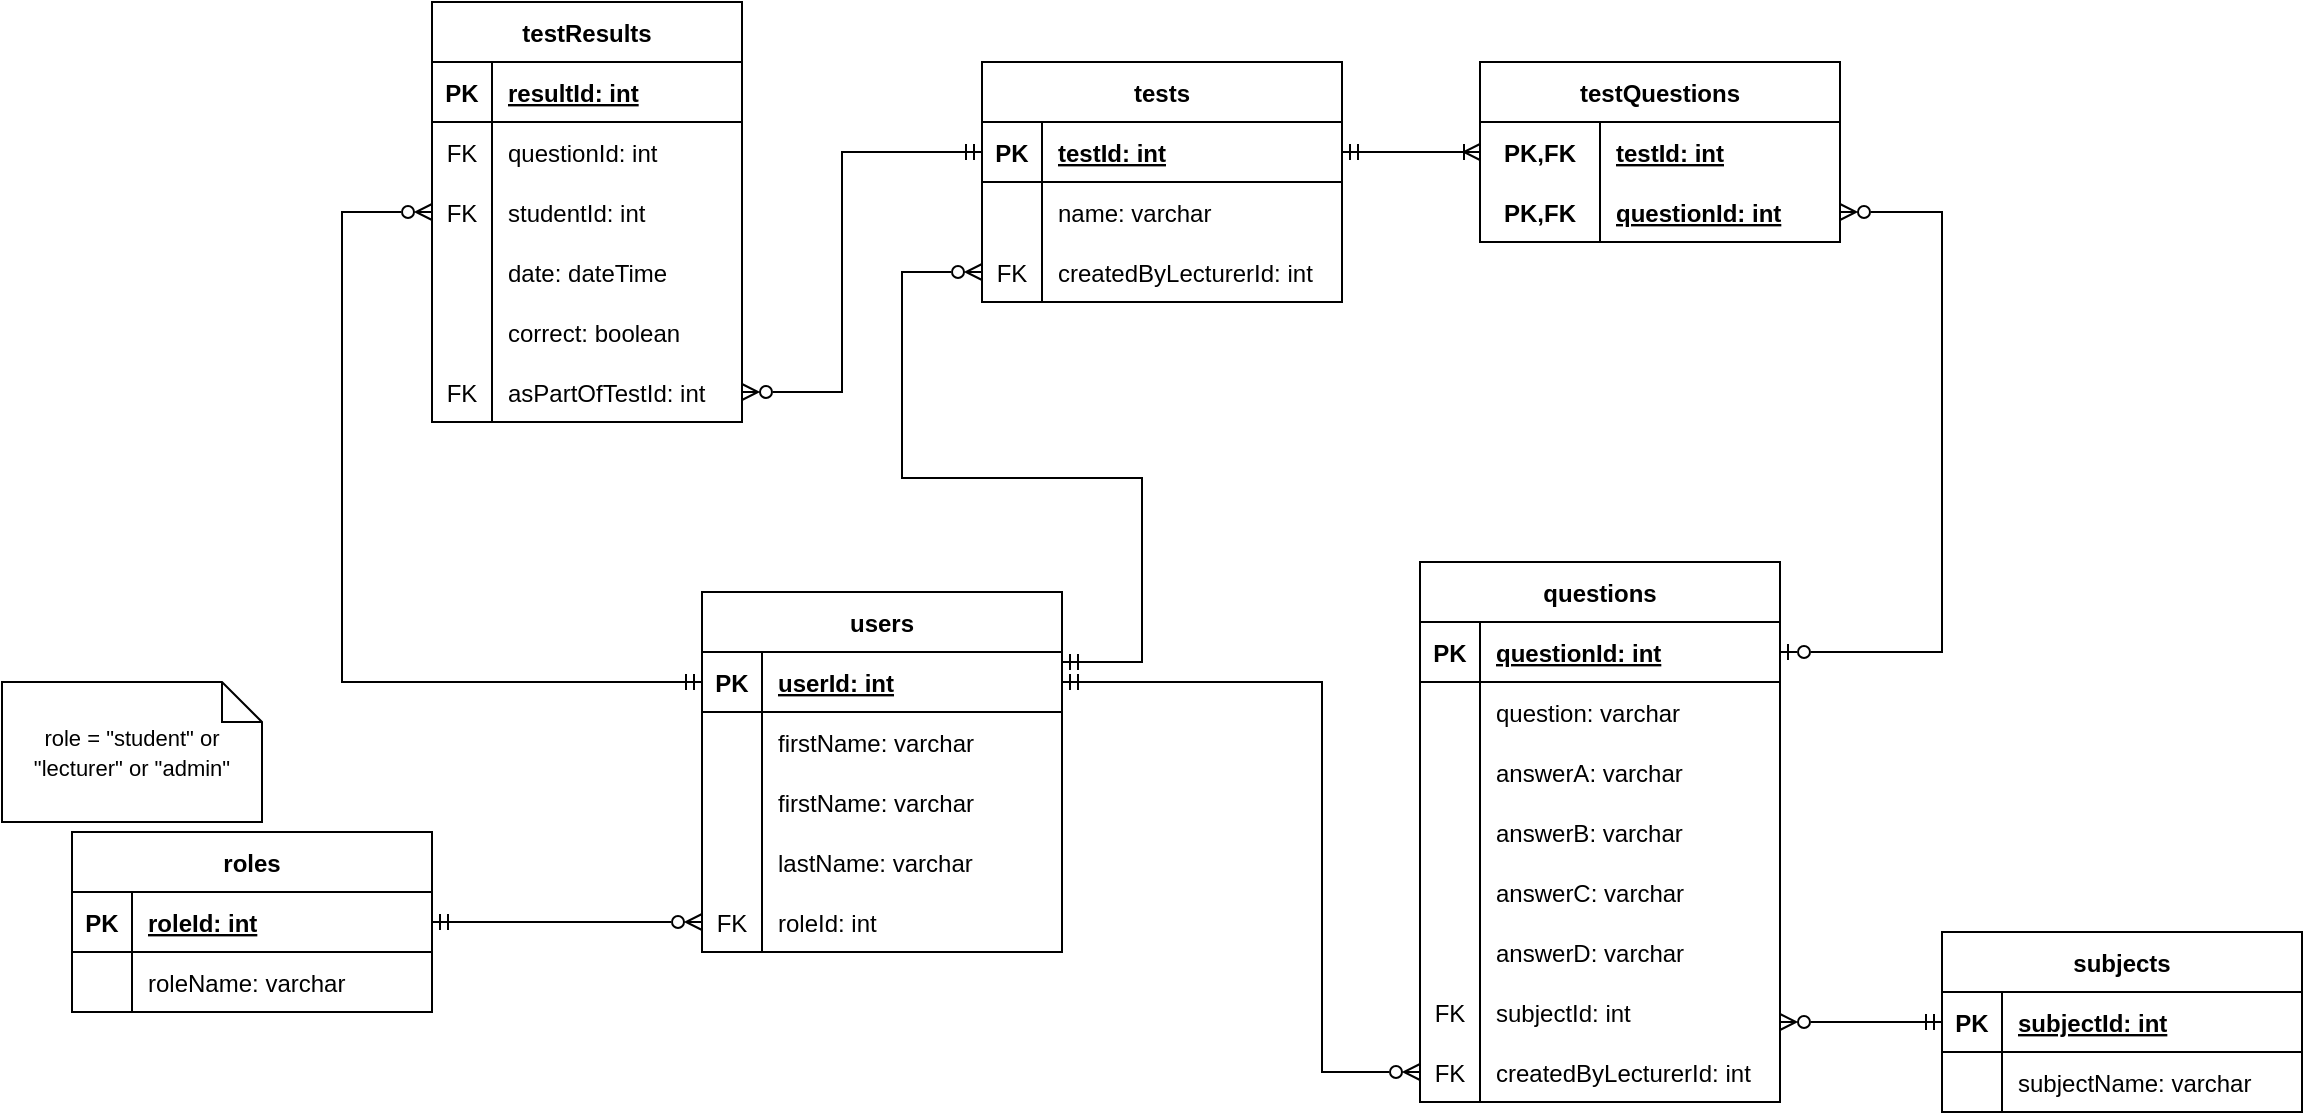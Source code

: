 <mxfile version="20.5.3" type="device"><diagram id="-KUE9IXKSuiqOsTqYJzz" name="Page-1"><mxGraphModel dx="1036" dy="980" grid="1" gridSize="10" guides="1" tooltips="1" connect="1" arrows="1" fold="1" page="1" pageScale="1" pageWidth="1169" pageHeight="827" math="0" shadow="0"><root><mxCell id="0"/><mxCell id="1" parent="0"/><mxCell id="Ce3eqkxsUccsFMgVRhKB-1" value="users" style="shape=table;startSize=30;container=1;collapsible=1;childLayout=tableLayout;fixedRows=1;rowLines=0;fontStyle=1;align=center;resizeLast=1;" parent="1" vertex="1"><mxGeometry x="350" y="365" width="180" height="180" as="geometry"/></mxCell><mxCell id="Ce3eqkxsUccsFMgVRhKB-2" value="" style="shape=tableRow;horizontal=0;startSize=0;swimlaneHead=0;swimlaneBody=0;fillColor=none;collapsible=0;dropTarget=0;points=[[0,0.5],[1,0.5]];portConstraint=eastwest;top=0;left=0;right=0;bottom=1;" parent="Ce3eqkxsUccsFMgVRhKB-1" vertex="1"><mxGeometry y="30" width="180" height="30" as="geometry"/></mxCell><mxCell id="Ce3eqkxsUccsFMgVRhKB-3" value="PK" style="shape=partialRectangle;connectable=0;fillColor=none;top=0;left=0;bottom=0;right=0;fontStyle=1;overflow=hidden;" parent="Ce3eqkxsUccsFMgVRhKB-2" vertex="1"><mxGeometry width="30" height="30" as="geometry"><mxRectangle width="30" height="30" as="alternateBounds"/></mxGeometry></mxCell><mxCell id="Ce3eqkxsUccsFMgVRhKB-4" value="userId: int" style="shape=partialRectangle;connectable=0;fillColor=none;top=0;left=0;bottom=0;right=0;align=left;spacingLeft=6;fontStyle=5;overflow=hidden;" parent="Ce3eqkxsUccsFMgVRhKB-2" vertex="1"><mxGeometry x="30" width="150" height="30" as="geometry"><mxRectangle width="150" height="30" as="alternateBounds"/></mxGeometry></mxCell><mxCell id="Ce3eqkxsUccsFMgVRhKB-5" value="" style="shape=tableRow;horizontal=0;startSize=0;swimlaneHead=0;swimlaneBody=0;fillColor=none;collapsible=0;dropTarget=0;points=[[0,0.5],[1,0.5]];portConstraint=eastwest;top=0;left=0;right=0;bottom=0;" parent="Ce3eqkxsUccsFMgVRhKB-1" vertex="1"><mxGeometry y="60" width="180" height="30" as="geometry"/></mxCell><mxCell id="Ce3eqkxsUccsFMgVRhKB-6" value="" style="shape=partialRectangle;connectable=0;fillColor=none;top=0;left=0;bottom=0;right=0;editable=1;overflow=hidden;" parent="Ce3eqkxsUccsFMgVRhKB-5" vertex="1"><mxGeometry width="30" height="30" as="geometry"><mxRectangle width="30" height="30" as="alternateBounds"/></mxGeometry></mxCell><mxCell id="Ce3eqkxsUccsFMgVRhKB-7" value="firstName: varchar" style="shape=partialRectangle;connectable=0;fillColor=none;top=0;left=0;bottom=0;right=0;align=left;spacingLeft=6;overflow=hidden;" parent="Ce3eqkxsUccsFMgVRhKB-5" vertex="1"><mxGeometry x="30" width="150" height="30" as="geometry"><mxRectangle width="150" height="30" as="alternateBounds"/></mxGeometry></mxCell><mxCell id="c_5msl1w6RdNLaSUE8z_-17" value="" style="shape=tableRow;horizontal=0;startSize=0;swimlaneHead=0;swimlaneBody=0;fillColor=none;collapsible=0;dropTarget=0;points=[[0,0.5],[1,0.5]];portConstraint=eastwest;top=0;left=0;right=0;bottom=0;" parent="Ce3eqkxsUccsFMgVRhKB-1" vertex="1"><mxGeometry y="90" width="180" height="30" as="geometry"/></mxCell><mxCell id="c_5msl1w6RdNLaSUE8z_-18" value="" style="shape=partialRectangle;connectable=0;fillColor=none;top=0;left=0;bottom=0;right=0;editable=1;overflow=hidden;" parent="c_5msl1w6RdNLaSUE8z_-17" vertex="1"><mxGeometry width="30" height="30" as="geometry"><mxRectangle width="30" height="30" as="alternateBounds"/></mxGeometry></mxCell><mxCell id="c_5msl1w6RdNLaSUE8z_-19" value="firstName: varchar" style="shape=partialRectangle;connectable=0;fillColor=none;top=0;left=0;bottom=0;right=0;align=left;spacingLeft=6;overflow=hidden;" parent="c_5msl1w6RdNLaSUE8z_-17" vertex="1"><mxGeometry x="30" width="150" height="30" as="geometry"><mxRectangle width="150" height="30" as="alternateBounds"/></mxGeometry></mxCell><mxCell id="Ce3eqkxsUccsFMgVRhKB-8" value="" style="shape=tableRow;horizontal=0;startSize=0;swimlaneHead=0;swimlaneBody=0;fillColor=none;collapsible=0;dropTarget=0;points=[[0,0.5],[1,0.5]];portConstraint=eastwest;top=0;left=0;right=0;bottom=0;" parent="Ce3eqkxsUccsFMgVRhKB-1" vertex="1"><mxGeometry y="120" width="180" height="30" as="geometry"/></mxCell><mxCell id="Ce3eqkxsUccsFMgVRhKB-9" value="" style="shape=partialRectangle;connectable=0;fillColor=none;top=0;left=0;bottom=0;right=0;editable=1;overflow=hidden;" parent="Ce3eqkxsUccsFMgVRhKB-8" vertex="1"><mxGeometry width="30" height="30" as="geometry"><mxRectangle width="30" height="30" as="alternateBounds"/></mxGeometry></mxCell><mxCell id="Ce3eqkxsUccsFMgVRhKB-10" value="lastName: varchar" style="shape=partialRectangle;connectable=0;fillColor=none;top=0;left=0;bottom=0;right=0;align=left;spacingLeft=6;overflow=hidden;" parent="Ce3eqkxsUccsFMgVRhKB-8" vertex="1"><mxGeometry x="30" width="150" height="30" as="geometry"><mxRectangle width="150" height="30" as="alternateBounds"/></mxGeometry></mxCell><mxCell id="Ce3eqkxsUccsFMgVRhKB-11" value="" style="shape=tableRow;horizontal=0;startSize=0;swimlaneHead=0;swimlaneBody=0;fillColor=none;collapsible=0;dropTarget=0;points=[[0,0.5],[1,0.5]];portConstraint=eastwest;top=0;left=0;right=0;bottom=0;" parent="Ce3eqkxsUccsFMgVRhKB-1" vertex="1"><mxGeometry y="150" width="180" height="30" as="geometry"/></mxCell><mxCell id="Ce3eqkxsUccsFMgVRhKB-12" value="FK" style="shape=partialRectangle;connectable=0;fillColor=none;top=0;left=0;bottom=0;right=0;editable=1;overflow=hidden;" parent="Ce3eqkxsUccsFMgVRhKB-11" vertex="1"><mxGeometry width="30" height="30" as="geometry"><mxRectangle width="30" height="30" as="alternateBounds"/></mxGeometry></mxCell><mxCell id="Ce3eqkxsUccsFMgVRhKB-13" value="roleId: int" style="shape=partialRectangle;connectable=0;fillColor=none;top=0;left=0;bottom=0;right=0;align=left;spacingLeft=6;overflow=hidden;" parent="Ce3eqkxsUccsFMgVRhKB-11" vertex="1"><mxGeometry x="30" width="150" height="30" as="geometry"><mxRectangle width="150" height="30" as="alternateBounds"/></mxGeometry></mxCell><mxCell id="Ce3eqkxsUccsFMgVRhKB-41" value="subjects" style="shape=table;startSize=30;container=1;collapsible=1;childLayout=tableLayout;fixedRows=1;rowLines=0;fontStyle=1;align=center;resizeLast=1;" parent="1" vertex="1"><mxGeometry x="970" y="535" width="180" height="90" as="geometry"/></mxCell><mxCell id="Ce3eqkxsUccsFMgVRhKB-42" value="" style="shape=tableRow;horizontal=0;startSize=0;swimlaneHead=0;swimlaneBody=0;fillColor=none;collapsible=0;dropTarget=0;points=[[0,0.5],[1,0.5]];portConstraint=eastwest;top=0;left=0;right=0;bottom=1;" parent="Ce3eqkxsUccsFMgVRhKB-41" vertex="1"><mxGeometry y="30" width="180" height="30" as="geometry"/></mxCell><mxCell id="Ce3eqkxsUccsFMgVRhKB-43" value="PK" style="shape=partialRectangle;connectable=0;fillColor=none;top=0;left=0;bottom=0;right=0;fontStyle=1;overflow=hidden;" parent="Ce3eqkxsUccsFMgVRhKB-42" vertex="1"><mxGeometry width="30" height="30" as="geometry"><mxRectangle width="30" height="30" as="alternateBounds"/></mxGeometry></mxCell><mxCell id="Ce3eqkxsUccsFMgVRhKB-44" value="subjectId: int" style="shape=partialRectangle;connectable=0;fillColor=none;top=0;left=0;bottom=0;right=0;align=left;spacingLeft=6;fontStyle=5;overflow=hidden;" parent="Ce3eqkxsUccsFMgVRhKB-42" vertex="1"><mxGeometry x="30" width="150" height="30" as="geometry"><mxRectangle width="150" height="30" as="alternateBounds"/></mxGeometry></mxCell><mxCell id="Ce3eqkxsUccsFMgVRhKB-45" value="" style="shape=tableRow;horizontal=0;startSize=0;swimlaneHead=0;swimlaneBody=0;fillColor=none;collapsible=0;dropTarget=0;points=[[0,0.5],[1,0.5]];portConstraint=eastwest;top=0;left=0;right=0;bottom=0;" parent="Ce3eqkxsUccsFMgVRhKB-41" vertex="1"><mxGeometry y="60" width="180" height="30" as="geometry"/></mxCell><mxCell id="Ce3eqkxsUccsFMgVRhKB-46" value="" style="shape=partialRectangle;connectable=0;fillColor=none;top=0;left=0;bottom=0;right=0;editable=1;overflow=hidden;" parent="Ce3eqkxsUccsFMgVRhKB-45" vertex="1"><mxGeometry width="30" height="30" as="geometry"><mxRectangle width="30" height="30" as="alternateBounds"/></mxGeometry></mxCell><mxCell id="Ce3eqkxsUccsFMgVRhKB-47" value="subjectName: varchar" style="shape=partialRectangle;connectable=0;fillColor=none;top=0;left=0;bottom=0;right=0;align=left;spacingLeft=6;overflow=hidden;" parent="Ce3eqkxsUccsFMgVRhKB-45" vertex="1"><mxGeometry x="30" width="150" height="30" as="geometry"><mxRectangle width="150" height="30" as="alternateBounds"/></mxGeometry></mxCell><mxCell id="Ce3eqkxsUccsFMgVRhKB-54" value="testResults" style="shape=table;startSize=30;container=1;collapsible=1;childLayout=tableLayout;fixedRows=1;rowLines=0;fontStyle=1;align=center;resizeLast=1;" parent="1" vertex="1"><mxGeometry x="215" y="70" width="155" height="210" as="geometry"/></mxCell><mxCell id="Ce3eqkxsUccsFMgVRhKB-55" value="" style="shape=tableRow;horizontal=0;startSize=0;swimlaneHead=0;swimlaneBody=0;fillColor=none;collapsible=0;dropTarget=0;points=[[0,0.5],[1,0.5]];portConstraint=eastwest;top=0;left=0;right=0;bottom=1;" parent="Ce3eqkxsUccsFMgVRhKB-54" vertex="1"><mxGeometry y="30" width="155" height="30" as="geometry"/></mxCell><mxCell id="Ce3eqkxsUccsFMgVRhKB-56" value="PK" style="shape=partialRectangle;connectable=0;fillColor=none;top=0;left=0;bottom=0;right=0;fontStyle=1;overflow=hidden;" parent="Ce3eqkxsUccsFMgVRhKB-55" vertex="1"><mxGeometry width="30" height="30" as="geometry"><mxRectangle width="30" height="30" as="alternateBounds"/></mxGeometry></mxCell><mxCell id="Ce3eqkxsUccsFMgVRhKB-57" value="resultId: int" style="shape=partialRectangle;connectable=0;fillColor=none;top=0;left=0;bottom=0;right=0;align=left;spacingLeft=6;fontStyle=5;overflow=hidden;" parent="Ce3eqkxsUccsFMgVRhKB-55" vertex="1"><mxGeometry x="30" width="125" height="30" as="geometry"><mxRectangle width="125" height="30" as="alternateBounds"/></mxGeometry></mxCell><mxCell id="Ce3eqkxsUccsFMgVRhKB-58" value="" style="shape=tableRow;horizontal=0;startSize=0;swimlaneHead=0;swimlaneBody=0;fillColor=none;collapsible=0;dropTarget=0;points=[[0,0.5],[1,0.5]];portConstraint=eastwest;top=0;left=0;right=0;bottom=0;" parent="Ce3eqkxsUccsFMgVRhKB-54" vertex="1"><mxGeometry y="60" width="155" height="30" as="geometry"/></mxCell><mxCell id="Ce3eqkxsUccsFMgVRhKB-59" value="FK" style="shape=partialRectangle;connectable=0;fillColor=none;top=0;left=0;bottom=0;right=0;editable=1;overflow=hidden;" parent="Ce3eqkxsUccsFMgVRhKB-58" vertex="1"><mxGeometry width="30" height="30" as="geometry"><mxRectangle width="30" height="30" as="alternateBounds"/></mxGeometry></mxCell><mxCell id="Ce3eqkxsUccsFMgVRhKB-60" value="questionId: int" style="shape=partialRectangle;connectable=0;fillColor=none;top=0;left=0;bottom=0;right=0;align=left;spacingLeft=6;overflow=hidden;" parent="Ce3eqkxsUccsFMgVRhKB-58" vertex="1"><mxGeometry x="30" width="125" height="30" as="geometry"><mxRectangle width="125" height="30" as="alternateBounds"/></mxGeometry></mxCell><mxCell id="Ce3eqkxsUccsFMgVRhKB-61" value="" style="shape=tableRow;horizontal=0;startSize=0;swimlaneHead=0;swimlaneBody=0;fillColor=none;collapsible=0;dropTarget=0;points=[[0,0.5],[1,0.5]];portConstraint=eastwest;top=0;left=0;right=0;bottom=0;" parent="Ce3eqkxsUccsFMgVRhKB-54" vertex="1"><mxGeometry y="90" width="155" height="30" as="geometry"/></mxCell><mxCell id="Ce3eqkxsUccsFMgVRhKB-62" value="FK" style="shape=partialRectangle;connectable=0;fillColor=none;top=0;left=0;bottom=0;right=0;editable=1;overflow=hidden;" parent="Ce3eqkxsUccsFMgVRhKB-61" vertex="1"><mxGeometry width="30" height="30" as="geometry"><mxRectangle width="30" height="30" as="alternateBounds"/></mxGeometry></mxCell><mxCell id="Ce3eqkxsUccsFMgVRhKB-63" value="studentId: int" style="shape=partialRectangle;connectable=0;fillColor=none;top=0;left=0;bottom=0;right=0;align=left;spacingLeft=6;overflow=hidden;" parent="Ce3eqkxsUccsFMgVRhKB-61" vertex="1"><mxGeometry x="30" width="125" height="30" as="geometry"><mxRectangle width="125" height="30" as="alternateBounds"/></mxGeometry></mxCell><mxCell id="Ce3eqkxsUccsFMgVRhKB-64" value="" style="shape=tableRow;horizontal=0;startSize=0;swimlaneHead=0;swimlaneBody=0;fillColor=none;collapsible=0;dropTarget=0;points=[[0,0.5],[1,0.5]];portConstraint=eastwest;top=0;left=0;right=0;bottom=0;" parent="Ce3eqkxsUccsFMgVRhKB-54" vertex="1"><mxGeometry y="120" width="155" height="30" as="geometry"/></mxCell><mxCell id="Ce3eqkxsUccsFMgVRhKB-65" value="" style="shape=partialRectangle;connectable=0;fillColor=none;top=0;left=0;bottom=0;right=0;editable=1;overflow=hidden;" parent="Ce3eqkxsUccsFMgVRhKB-64" vertex="1"><mxGeometry width="30" height="30" as="geometry"><mxRectangle width="30" height="30" as="alternateBounds"/></mxGeometry></mxCell><mxCell id="Ce3eqkxsUccsFMgVRhKB-66" value="date: dateTime" style="shape=partialRectangle;connectable=0;fillColor=none;top=0;left=0;bottom=0;right=0;align=left;spacingLeft=6;overflow=hidden;" parent="Ce3eqkxsUccsFMgVRhKB-64" vertex="1"><mxGeometry x="30" width="125" height="30" as="geometry"><mxRectangle width="125" height="30" as="alternateBounds"/></mxGeometry></mxCell><mxCell id="HLnrz1JTLaRaXBmyXjck-40" value="" style="shape=tableRow;horizontal=0;startSize=0;swimlaneHead=0;swimlaneBody=0;fillColor=none;collapsible=0;dropTarget=0;points=[[0,0.5],[1,0.5]];portConstraint=eastwest;top=0;left=0;right=0;bottom=0;" vertex="1" parent="Ce3eqkxsUccsFMgVRhKB-54"><mxGeometry y="150" width="155" height="30" as="geometry"/></mxCell><mxCell id="HLnrz1JTLaRaXBmyXjck-41" value="" style="shape=partialRectangle;connectable=0;fillColor=none;top=0;left=0;bottom=0;right=0;editable=1;overflow=hidden;" vertex="1" parent="HLnrz1JTLaRaXBmyXjck-40"><mxGeometry width="30" height="30" as="geometry"><mxRectangle width="30" height="30" as="alternateBounds"/></mxGeometry></mxCell><mxCell id="HLnrz1JTLaRaXBmyXjck-42" value="correct: boolean" style="shape=partialRectangle;connectable=0;fillColor=none;top=0;left=0;bottom=0;right=0;align=left;spacingLeft=6;overflow=hidden;" vertex="1" parent="HLnrz1JTLaRaXBmyXjck-40"><mxGeometry x="30" width="125" height="30" as="geometry"><mxRectangle width="125" height="30" as="alternateBounds"/></mxGeometry></mxCell><mxCell id="HLnrz1JTLaRaXBmyXjck-55" value="" style="shape=tableRow;horizontal=0;startSize=0;swimlaneHead=0;swimlaneBody=0;fillColor=none;collapsible=0;dropTarget=0;points=[[0,0.5],[1,0.5]];portConstraint=eastwest;top=0;left=0;right=0;bottom=0;" vertex="1" parent="Ce3eqkxsUccsFMgVRhKB-54"><mxGeometry y="180" width="155" height="30" as="geometry"/></mxCell><mxCell id="HLnrz1JTLaRaXBmyXjck-56" value="FK" style="shape=partialRectangle;connectable=0;fillColor=none;top=0;left=0;bottom=0;right=0;fontStyle=0;overflow=hidden;" vertex="1" parent="HLnrz1JTLaRaXBmyXjck-55"><mxGeometry width="30" height="30" as="geometry"><mxRectangle width="30" height="30" as="alternateBounds"/></mxGeometry></mxCell><mxCell id="HLnrz1JTLaRaXBmyXjck-57" value="asPartOfTestId: int" style="shape=partialRectangle;connectable=0;fillColor=none;top=0;left=0;bottom=0;right=0;align=left;spacingLeft=6;fontStyle=0;overflow=hidden;" vertex="1" parent="HLnrz1JTLaRaXBmyXjck-55"><mxGeometry x="30" width="125" height="30" as="geometry"><mxRectangle width="125" height="30" as="alternateBounds"/></mxGeometry></mxCell><mxCell id="Ce3eqkxsUccsFMgVRhKB-67" style="edgeStyle=orthogonalEdgeStyle;rounded=0;orthogonalLoop=1;jettySize=auto;html=1;entryX=0;entryY=0.5;entryDx=0;entryDy=0;endArrow=ERmandOne;endFill=0;startArrow=ERzeroToMany;startFill=0;" parent="1" target="Ce3eqkxsUccsFMgVRhKB-42" edge="1"><mxGeometry relative="1" as="geometry"><mxPoint x="889" y="580" as="sourcePoint"/><Array as="points"><mxPoint x="960" y="580"/></Array></mxGeometry></mxCell><mxCell id="Ce3eqkxsUccsFMgVRhKB-100" value="questions" style="shape=table;startSize=30;container=1;collapsible=1;childLayout=tableLayout;fixedRows=1;rowLines=0;fontStyle=1;align=center;resizeLast=1;" parent="1" vertex="1"><mxGeometry x="709" y="350" width="180" height="270" as="geometry"/></mxCell><mxCell id="Ce3eqkxsUccsFMgVRhKB-101" value="" style="shape=tableRow;horizontal=0;startSize=0;swimlaneHead=0;swimlaneBody=0;fillColor=none;collapsible=0;dropTarget=0;points=[[0,0.5],[1,0.5]];portConstraint=eastwest;top=0;left=0;right=0;bottom=1;" parent="Ce3eqkxsUccsFMgVRhKB-100" vertex="1"><mxGeometry y="30" width="180" height="30" as="geometry"/></mxCell><mxCell id="Ce3eqkxsUccsFMgVRhKB-102" value="PK" style="shape=partialRectangle;connectable=0;fillColor=none;top=0;left=0;bottom=0;right=0;fontStyle=1;overflow=hidden;" parent="Ce3eqkxsUccsFMgVRhKB-101" vertex="1"><mxGeometry width="30" height="30" as="geometry"><mxRectangle width="30" height="30" as="alternateBounds"/></mxGeometry></mxCell><mxCell id="Ce3eqkxsUccsFMgVRhKB-103" value="questionId: int" style="shape=partialRectangle;connectable=0;fillColor=none;top=0;left=0;bottom=0;right=0;align=left;spacingLeft=6;fontStyle=5;overflow=hidden;" parent="Ce3eqkxsUccsFMgVRhKB-101" vertex="1"><mxGeometry x="30" width="150" height="30" as="geometry"><mxRectangle width="150" height="30" as="alternateBounds"/></mxGeometry></mxCell><mxCell id="Ce3eqkxsUccsFMgVRhKB-104" value="" style="shape=tableRow;horizontal=0;startSize=0;swimlaneHead=0;swimlaneBody=0;fillColor=none;collapsible=0;dropTarget=0;points=[[0,0.5],[1,0.5]];portConstraint=eastwest;top=0;left=0;right=0;bottom=0;" parent="Ce3eqkxsUccsFMgVRhKB-100" vertex="1"><mxGeometry y="60" width="180" height="30" as="geometry"/></mxCell><mxCell id="Ce3eqkxsUccsFMgVRhKB-105" value="" style="shape=partialRectangle;connectable=0;fillColor=none;top=0;left=0;bottom=0;right=0;editable=1;overflow=hidden;" parent="Ce3eqkxsUccsFMgVRhKB-104" vertex="1"><mxGeometry width="30" height="30" as="geometry"><mxRectangle width="30" height="30" as="alternateBounds"/></mxGeometry></mxCell><mxCell id="Ce3eqkxsUccsFMgVRhKB-106" value="question: varchar" style="shape=partialRectangle;connectable=0;fillColor=none;top=0;left=0;bottom=0;right=0;align=left;spacingLeft=6;overflow=hidden;" parent="Ce3eqkxsUccsFMgVRhKB-104" vertex="1"><mxGeometry x="30" width="150" height="30" as="geometry"><mxRectangle width="150" height="30" as="alternateBounds"/></mxGeometry></mxCell><mxCell id="Ce3eqkxsUccsFMgVRhKB-107" value="" style="shape=tableRow;horizontal=0;startSize=0;swimlaneHead=0;swimlaneBody=0;fillColor=none;collapsible=0;dropTarget=0;points=[[0,0.5],[1,0.5]];portConstraint=eastwest;top=0;left=0;right=0;bottom=0;" parent="Ce3eqkxsUccsFMgVRhKB-100" vertex="1"><mxGeometry y="90" width="180" height="30" as="geometry"/></mxCell><mxCell id="Ce3eqkxsUccsFMgVRhKB-108" value="" style="shape=partialRectangle;connectable=0;fillColor=none;top=0;left=0;bottom=0;right=0;editable=1;overflow=hidden;" parent="Ce3eqkxsUccsFMgVRhKB-107" vertex="1"><mxGeometry width="30" height="30" as="geometry"><mxRectangle width="30" height="30" as="alternateBounds"/></mxGeometry></mxCell><mxCell id="Ce3eqkxsUccsFMgVRhKB-109" value="answerA: varchar" style="shape=partialRectangle;connectable=0;fillColor=none;top=0;left=0;bottom=0;right=0;align=left;spacingLeft=6;overflow=hidden;" parent="Ce3eqkxsUccsFMgVRhKB-107" vertex="1"><mxGeometry x="30" width="150" height="30" as="geometry"><mxRectangle width="150" height="30" as="alternateBounds"/></mxGeometry></mxCell><mxCell id="Ce3eqkxsUccsFMgVRhKB-110" value="" style="shape=tableRow;horizontal=0;startSize=0;swimlaneHead=0;swimlaneBody=0;fillColor=none;collapsible=0;dropTarget=0;points=[[0,0.5],[1,0.5]];portConstraint=eastwest;top=0;left=0;right=0;bottom=0;" parent="Ce3eqkxsUccsFMgVRhKB-100" vertex="1"><mxGeometry y="120" width="180" height="30" as="geometry"/></mxCell><mxCell id="Ce3eqkxsUccsFMgVRhKB-111" value="" style="shape=partialRectangle;connectable=0;fillColor=none;top=0;left=0;bottom=0;right=0;editable=1;overflow=hidden;" parent="Ce3eqkxsUccsFMgVRhKB-110" vertex="1"><mxGeometry width="30" height="30" as="geometry"><mxRectangle width="30" height="30" as="alternateBounds"/></mxGeometry></mxCell><mxCell id="Ce3eqkxsUccsFMgVRhKB-112" value="answerB: varchar" style="shape=partialRectangle;connectable=0;fillColor=none;top=0;left=0;bottom=0;right=0;align=left;spacingLeft=6;overflow=hidden;" parent="Ce3eqkxsUccsFMgVRhKB-110" vertex="1"><mxGeometry x="30" width="150" height="30" as="geometry"><mxRectangle width="150" height="30" as="alternateBounds"/></mxGeometry></mxCell><mxCell id="HLnrz1JTLaRaXBmyXjck-43" value="" style="shape=tableRow;horizontal=0;startSize=0;swimlaneHead=0;swimlaneBody=0;fillColor=none;collapsible=0;dropTarget=0;points=[[0,0.5],[1,0.5]];portConstraint=eastwest;top=0;left=0;right=0;bottom=0;" vertex="1" parent="Ce3eqkxsUccsFMgVRhKB-100"><mxGeometry y="150" width="180" height="30" as="geometry"/></mxCell><mxCell id="HLnrz1JTLaRaXBmyXjck-44" value="" style="shape=partialRectangle;connectable=0;fillColor=none;top=0;left=0;bottom=0;right=0;editable=1;overflow=hidden;" vertex="1" parent="HLnrz1JTLaRaXBmyXjck-43"><mxGeometry width="30" height="30" as="geometry"><mxRectangle width="30" height="30" as="alternateBounds"/></mxGeometry></mxCell><mxCell id="HLnrz1JTLaRaXBmyXjck-45" value="answerC: varchar" style="shape=partialRectangle;connectable=0;fillColor=none;top=0;left=0;bottom=0;right=0;align=left;spacingLeft=6;overflow=hidden;" vertex="1" parent="HLnrz1JTLaRaXBmyXjck-43"><mxGeometry x="30" width="150" height="30" as="geometry"><mxRectangle width="150" height="30" as="alternateBounds"/></mxGeometry></mxCell><mxCell id="HLnrz1JTLaRaXBmyXjck-46" value="" style="shape=tableRow;horizontal=0;startSize=0;swimlaneHead=0;swimlaneBody=0;fillColor=none;collapsible=0;dropTarget=0;points=[[0,0.5],[1,0.5]];portConstraint=eastwest;top=0;left=0;right=0;bottom=0;" vertex="1" parent="Ce3eqkxsUccsFMgVRhKB-100"><mxGeometry y="180" width="180" height="30" as="geometry"/></mxCell><mxCell id="HLnrz1JTLaRaXBmyXjck-47" value="" style="shape=partialRectangle;connectable=0;fillColor=none;top=0;left=0;bottom=0;right=0;editable=1;overflow=hidden;" vertex="1" parent="HLnrz1JTLaRaXBmyXjck-46"><mxGeometry width="30" height="30" as="geometry"><mxRectangle width="30" height="30" as="alternateBounds"/></mxGeometry></mxCell><mxCell id="HLnrz1JTLaRaXBmyXjck-48" value="answerD: varchar" style="shape=partialRectangle;connectable=0;fillColor=none;top=0;left=0;bottom=0;right=0;align=left;spacingLeft=6;overflow=hidden;" vertex="1" parent="HLnrz1JTLaRaXBmyXjck-46"><mxGeometry x="30" width="150" height="30" as="geometry"><mxRectangle width="150" height="30" as="alternateBounds"/></mxGeometry></mxCell><mxCell id="HLnrz1JTLaRaXBmyXjck-49" value="" style="shape=tableRow;horizontal=0;startSize=0;swimlaneHead=0;swimlaneBody=0;fillColor=none;collapsible=0;dropTarget=0;points=[[0,0.5],[1,0.5]];portConstraint=eastwest;top=0;left=0;right=0;bottom=0;" vertex="1" parent="Ce3eqkxsUccsFMgVRhKB-100"><mxGeometry y="210" width="180" height="30" as="geometry"/></mxCell><mxCell id="HLnrz1JTLaRaXBmyXjck-50" value="FK" style="shape=partialRectangle;connectable=0;fillColor=none;top=0;left=0;bottom=0;right=0;fontStyle=0;overflow=hidden;" vertex="1" parent="HLnrz1JTLaRaXBmyXjck-49"><mxGeometry width="30" height="30" as="geometry"><mxRectangle width="30" height="30" as="alternateBounds"/></mxGeometry></mxCell><mxCell id="HLnrz1JTLaRaXBmyXjck-51" value="subjectId: int" style="shape=partialRectangle;connectable=0;fillColor=none;top=0;left=0;bottom=0;right=0;align=left;spacingLeft=6;fontStyle=0;overflow=hidden;" vertex="1" parent="HLnrz1JTLaRaXBmyXjck-49"><mxGeometry x="30" width="150" height="30" as="geometry"><mxRectangle width="150" height="30" as="alternateBounds"/></mxGeometry></mxCell><mxCell id="HLnrz1JTLaRaXBmyXjck-52" value="" style="shape=tableRow;horizontal=0;startSize=0;swimlaneHead=0;swimlaneBody=0;fillColor=none;collapsible=0;dropTarget=0;points=[[0,0.5],[1,0.5]];portConstraint=eastwest;top=0;left=0;right=0;bottom=0;" vertex="1" parent="Ce3eqkxsUccsFMgVRhKB-100"><mxGeometry y="240" width="180" height="30" as="geometry"/></mxCell><mxCell id="HLnrz1JTLaRaXBmyXjck-53" value="FK" style="shape=partialRectangle;connectable=0;fillColor=none;top=0;left=0;bottom=0;right=0;fontStyle=0;overflow=hidden;" vertex="1" parent="HLnrz1JTLaRaXBmyXjck-52"><mxGeometry width="30" height="30" as="geometry"><mxRectangle width="30" height="30" as="alternateBounds"/></mxGeometry></mxCell><mxCell id="HLnrz1JTLaRaXBmyXjck-54" value="createdByLecturerId: int" style="shape=partialRectangle;connectable=0;fillColor=none;top=0;left=0;bottom=0;right=0;align=left;spacingLeft=6;fontStyle=0;overflow=hidden;" vertex="1" parent="HLnrz1JTLaRaXBmyXjck-52"><mxGeometry x="30" width="150" height="30" as="geometry"><mxRectangle width="150" height="30" as="alternateBounds"/></mxGeometry></mxCell><mxCell id="Ce3eqkxsUccsFMgVRhKB-114" style="edgeStyle=orthogonalEdgeStyle;rounded=0;orthogonalLoop=1;jettySize=auto;html=1;exitX=0;exitY=0.5;exitDx=0;exitDy=0;endArrow=ERmandOne;endFill=0;startArrow=ERzeroToMany;startFill=0;entryX=0;entryY=0.5;entryDx=0;entryDy=0;" parent="1" source="Ce3eqkxsUccsFMgVRhKB-61" target="Ce3eqkxsUccsFMgVRhKB-2" edge="1"><mxGeometry relative="1" as="geometry"><mxPoint x="260" y="370" as="targetPoint"/><Array as="points"><mxPoint x="170" y="175"/><mxPoint x="170" y="410"/></Array></mxGeometry></mxCell><mxCell id="Ce3eqkxsUccsFMgVRhKB-139" style="edgeStyle=orthogonalEdgeStyle;rounded=0;orthogonalLoop=1;jettySize=auto;html=1;endArrow=ERzeroToMany;endFill=0;startArrow=ERmandOne;startFill=0;entryX=0;entryY=0.5;entryDx=0;entryDy=0;exitX=1;exitY=0.5;exitDx=0;exitDy=0;" parent="1" edge="1" target="HLnrz1JTLaRaXBmyXjck-52" source="Ce3eqkxsUccsFMgVRhKB-2"><mxGeometry relative="1" as="geometry"><mxPoint x="810" y="610" as="targetPoint"/><Array as="points"><mxPoint x="660" y="410"/><mxPoint x="660" y="605"/></Array><mxPoint x="240" y="390" as="sourcePoint"/></mxGeometry></mxCell><mxCell id="Ce3eqkxsUccsFMgVRhKB-140" value="&lt;font style=&quot;font-size: 11px;&quot;&gt;role = &quot;student&quot; or &quot;lecturer&quot; or &quot;admin&quot;&lt;/font&gt;" style="shape=note;size=20;whiteSpace=wrap;html=1;" parent="1" vertex="1"><mxGeometry y="410" width="130" height="70" as="geometry"/></mxCell><mxCell id="c_5msl1w6RdNLaSUE8z_-3" value="roles" style="shape=table;startSize=30;container=1;collapsible=1;childLayout=tableLayout;fixedRows=1;rowLines=0;fontStyle=1;align=center;resizeLast=1;fontSize=12;" parent="1" vertex="1"><mxGeometry x="35" y="485" width="180" height="90" as="geometry"/></mxCell><mxCell id="c_5msl1w6RdNLaSUE8z_-4" value="" style="shape=tableRow;horizontal=0;startSize=0;swimlaneHead=0;swimlaneBody=0;fillColor=none;collapsible=0;dropTarget=0;points=[[0,0.5],[1,0.5]];portConstraint=eastwest;top=0;left=0;right=0;bottom=1;fontSize=12;" parent="c_5msl1w6RdNLaSUE8z_-3" vertex="1"><mxGeometry y="30" width="180" height="30" as="geometry"/></mxCell><mxCell id="c_5msl1w6RdNLaSUE8z_-5" value="PK" style="shape=partialRectangle;connectable=0;fillColor=none;top=0;left=0;bottom=0;right=0;fontStyle=1;overflow=hidden;fontSize=12;" parent="c_5msl1w6RdNLaSUE8z_-4" vertex="1"><mxGeometry width="30" height="30" as="geometry"><mxRectangle width="30" height="30" as="alternateBounds"/></mxGeometry></mxCell><mxCell id="c_5msl1w6RdNLaSUE8z_-6" value="roleId: int" style="shape=partialRectangle;connectable=0;fillColor=none;top=0;left=0;bottom=0;right=0;align=left;spacingLeft=6;fontStyle=5;overflow=hidden;fontSize=12;" parent="c_5msl1w6RdNLaSUE8z_-4" vertex="1"><mxGeometry x="30" width="150" height="30" as="geometry"><mxRectangle width="150" height="30" as="alternateBounds"/></mxGeometry></mxCell><mxCell id="c_5msl1w6RdNLaSUE8z_-7" value="" style="shape=tableRow;horizontal=0;startSize=0;swimlaneHead=0;swimlaneBody=0;fillColor=none;collapsible=0;dropTarget=0;points=[[0,0.5],[1,0.5]];portConstraint=eastwest;top=0;left=0;right=0;bottom=0;fontSize=12;" parent="c_5msl1w6RdNLaSUE8z_-3" vertex="1"><mxGeometry y="60" width="180" height="30" as="geometry"/></mxCell><mxCell id="c_5msl1w6RdNLaSUE8z_-8" value="" style="shape=partialRectangle;connectable=0;fillColor=none;top=0;left=0;bottom=0;right=0;editable=1;overflow=hidden;fontSize=12;" parent="c_5msl1w6RdNLaSUE8z_-7" vertex="1"><mxGeometry width="30" height="30" as="geometry"><mxRectangle width="30" height="30" as="alternateBounds"/></mxGeometry></mxCell><mxCell id="c_5msl1w6RdNLaSUE8z_-9" value="roleName: varchar" style="shape=partialRectangle;connectable=0;fillColor=none;top=0;left=0;bottom=0;right=0;align=left;spacingLeft=6;overflow=hidden;fontSize=12;" parent="c_5msl1w6RdNLaSUE8z_-7" vertex="1"><mxGeometry x="30" width="150" height="30" as="geometry"><mxRectangle width="150" height="30" as="alternateBounds"/></mxGeometry></mxCell><mxCell id="c_5msl1w6RdNLaSUE8z_-16" style="edgeStyle=orthogonalEdgeStyle;rounded=0;orthogonalLoop=1;jettySize=auto;html=1;exitX=0;exitY=0.5;exitDx=0;exitDy=0;fontSize=12;endArrow=ERmandOne;endFill=0;startArrow=ERzeroToMany;startFill=0;entryX=1;entryY=0.5;entryDx=0;entryDy=0;" parent="1" source="Ce3eqkxsUccsFMgVRhKB-11" target="c_5msl1w6RdNLaSUE8z_-4" edge="1"><mxGeometry relative="1" as="geometry"><Array as="points"><mxPoint x="260" y="530"/><mxPoint x="260" y="530"/></Array><mxPoint x="480" y="690" as="targetPoint"/></mxGeometry></mxCell><mxCell id="HLnrz1JTLaRaXBmyXjck-1" value="tests" style="shape=table;startSize=30;container=1;collapsible=1;childLayout=tableLayout;fixedRows=1;rowLines=0;fontStyle=1;align=center;resizeLast=1;" vertex="1" parent="1"><mxGeometry x="490" y="100" width="180" height="120" as="geometry"/></mxCell><mxCell id="HLnrz1JTLaRaXBmyXjck-2" value="" style="shape=tableRow;horizontal=0;startSize=0;swimlaneHead=0;swimlaneBody=0;fillColor=none;collapsible=0;dropTarget=0;points=[[0,0.5],[1,0.5]];portConstraint=eastwest;top=0;left=0;right=0;bottom=1;" vertex="1" parent="HLnrz1JTLaRaXBmyXjck-1"><mxGeometry y="30" width="180" height="30" as="geometry"/></mxCell><mxCell id="HLnrz1JTLaRaXBmyXjck-3" value="PK" style="shape=partialRectangle;connectable=0;fillColor=none;top=0;left=0;bottom=0;right=0;fontStyle=1;overflow=hidden;" vertex="1" parent="HLnrz1JTLaRaXBmyXjck-2"><mxGeometry width="30" height="30" as="geometry"><mxRectangle width="30" height="30" as="alternateBounds"/></mxGeometry></mxCell><mxCell id="HLnrz1JTLaRaXBmyXjck-4" value="testId: int" style="shape=partialRectangle;connectable=0;fillColor=none;top=0;left=0;bottom=0;right=0;align=left;spacingLeft=6;fontStyle=5;overflow=hidden;" vertex="1" parent="HLnrz1JTLaRaXBmyXjck-2"><mxGeometry x="30" width="150" height="30" as="geometry"><mxRectangle width="150" height="30" as="alternateBounds"/></mxGeometry></mxCell><mxCell id="HLnrz1JTLaRaXBmyXjck-5" value="" style="shape=tableRow;horizontal=0;startSize=0;swimlaneHead=0;swimlaneBody=0;fillColor=none;collapsible=0;dropTarget=0;points=[[0,0.5],[1,0.5]];portConstraint=eastwest;top=0;left=0;right=0;bottom=0;" vertex="1" parent="HLnrz1JTLaRaXBmyXjck-1"><mxGeometry y="60" width="180" height="30" as="geometry"/></mxCell><mxCell id="HLnrz1JTLaRaXBmyXjck-6" value="" style="shape=partialRectangle;connectable=0;fillColor=none;top=0;left=0;bottom=0;right=0;editable=1;overflow=hidden;" vertex="1" parent="HLnrz1JTLaRaXBmyXjck-5"><mxGeometry width="30" height="30" as="geometry"><mxRectangle width="30" height="30" as="alternateBounds"/></mxGeometry></mxCell><mxCell id="HLnrz1JTLaRaXBmyXjck-7" value="name: varchar" style="shape=partialRectangle;connectable=0;fillColor=none;top=0;left=0;bottom=0;right=0;align=left;spacingLeft=6;overflow=hidden;" vertex="1" parent="HLnrz1JTLaRaXBmyXjck-5"><mxGeometry x="30" width="150" height="30" as="geometry"><mxRectangle width="150" height="30" as="alternateBounds"/></mxGeometry></mxCell><mxCell id="HLnrz1JTLaRaXBmyXjck-8" value="" style="shape=tableRow;horizontal=0;startSize=0;swimlaneHead=0;swimlaneBody=0;fillColor=none;collapsible=0;dropTarget=0;points=[[0,0.5],[1,0.5]];portConstraint=eastwest;top=0;left=0;right=0;bottom=0;" vertex="1" parent="HLnrz1JTLaRaXBmyXjck-1"><mxGeometry y="90" width="180" height="30" as="geometry"/></mxCell><mxCell id="HLnrz1JTLaRaXBmyXjck-9" value="FK" style="shape=partialRectangle;connectable=0;fillColor=none;top=0;left=0;bottom=0;right=0;editable=1;overflow=hidden;" vertex="1" parent="HLnrz1JTLaRaXBmyXjck-8"><mxGeometry width="30" height="30" as="geometry"><mxRectangle width="30" height="30" as="alternateBounds"/></mxGeometry></mxCell><mxCell id="HLnrz1JTLaRaXBmyXjck-10" value="createdByLecturerId: int" style="shape=partialRectangle;connectable=0;fillColor=none;top=0;left=0;bottom=0;right=0;align=left;spacingLeft=6;overflow=hidden;" vertex="1" parent="HLnrz1JTLaRaXBmyXjck-8"><mxGeometry x="30" width="150" height="30" as="geometry"><mxRectangle width="150" height="30" as="alternateBounds"/></mxGeometry></mxCell><mxCell id="HLnrz1JTLaRaXBmyXjck-27" value="testQuestions" style="shape=table;startSize=30;container=1;collapsible=1;childLayout=tableLayout;fixedRows=1;rowLines=0;fontStyle=1;align=center;resizeLast=1;" vertex="1" parent="1"><mxGeometry x="739" y="100" width="180" height="90" as="geometry"/></mxCell><mxCell id="HLnrz1JTLaRaXBmyXjck-28" value="" style="shape=tableRow;horizontal=0;startSize=0;swimlaneHead=0;swimlaneBody=0;fillColor=none;collapsible=0;dropTarget=0;points=[[0,0.5],[1,0.5]];portConstraint=eastwest;top=0;left=0;right=0;bottom=0;" vertex="1" parent="HLnrz1JTLaRaXBmyXjck-27"><mxGeometry y="30" width="180" height="30" as="geometry"/></mxCell><mxCell id="HLnrz1JTLaRaXBmyXjck-29" value="PK,FK" style="shape=partialRectangle;connectable=0;fillColor=none;top=0;left=0;bottom=0;right=0;fontStyle=1;overflow=hidden;" vertex="1" parent="HLnrz1JTLaRaXBmyXjck-28"><mxGeometry width="60" height="30" as="geometry"><mxRectangle width="60" height="30" as="alternateBounds"/></mxGeometry></mxCell><mxCell id="HLnrz1JTLaRaXBmyXjck-30" value="testId: int" style="shape=partialRectangle;connectable=0;fillColor=none;top=0;left=0;bottom=0;right=0;align=left;spacingLeft=6;fontStyle=5;overflow=hidden;" vertex="1" parent="HLnrz1JTLaRaXBmyXjck-28"><mxGeometry x="60" width="120" height="30" as="geometry"><mxRectangle width="120" height="30" as="alternateBounds"/></mxGeometry></mxCell><mxCell id="HLnrz1JTLaRaXBmyXjck-31" value="" style="shape=tableRow;horizontal=0;startSize=0;swimlaneHead=0;swimlaneBody=0;fillColor=none;collapsible=0;dropTarget=0;points=[[0,0.5],[1,0.5]];portConstraint=eastwest;top=0;left=0;right=0;bottom=1;" vertex="1" parent="HLnrz1JTLaRaXBmyXjck-27"><mxGeometry y="60" width="180" height="30" as="geometry"/></mxCell><mxCell id="HLnrz1JTLaRaXBmyXjck-32" value="PK,FK" style="shape=partialRectangle;connectable=0;fillColor=none;top=0;left=0;bottom=0;right=0;fontStyle=1;overflow=hidden;" vertex="1" parent="HLnrz1JTLaRaXBmyXjck-31"><mxGeometry width="60" height="30" as="geometry"><mxRectangle width="60" height="30" as="alternateBounds"/></mxGeometry></mxCell><mxCell id="HLnrz1JTLaRaXBmyXjck-33" value="questionId: int" style="shape=partialRectangle;connectable=0;fillColor=none;top=0;left=0;bottom=0;right=0;align=left;spacingLeft=6;fontStyle=5;overflow=hidden;" vertex="1" parent="HLnrz1JTLaRaXBmyXjck-31"><mxGeometry x="60" width="120" height="30" as="geometry"><mxRectangle width="120" height="30" as="alternateBounds"/></mxGeometry></mxCell><mxCell id="HLnrz1JTLaRaXBmyXjck-58" value="" style="endArrow=ERzeroToMany;html=1;rounded=0;entryX=0;entryY=0.5;entryDx=0;entryDy=0;edgeStyle=orthogonalEdgeStyle;startArrow=ERmandOne;startFill=0;endFill=0;" edge="1" parent="1" target="HLnrz1JTLaRaXBmyXjck-8"><mxGeometry relative="1" as="geometry"><mxPoint x="530" y="400" as="sourcePoint"/><mxPoint x="680" y="270" as="targetPoint"/><Array as="points"><mxPoint x="570" y="400"/><mxPoint x="570" y="308"/><mxPoint x="450" y="308"/><mxPoint x="450" y="205"/></Array></mxGeometry></mxCell><mxCell id="HLnrz1JTLaRaXBmyXjck-59" value="" style="endArrow=ERoneToMany;html=1;rounded=0;exitX=1;exitY=0.5;exitDx=0;exitDy=0;entryX=0;entryY=0.5;entryDx=0;entryDy=0;edgeStyle=orthogonalEdgeStyle;endFill=0;startArrow=ERmandOne;startFill=0;" edge="1" parent="1" source="HLnrz1JTLaRaXBmyXjck-2" target="HLnrz1JTLaRaXBmyXjck-28"><mxGeometry relative="1" as="geometry"><mxPoint x="610" y="280" as="sourcePoint"/><mxPoint x="770" y="280" as="targetPoint"/></mxGeometry></mxCell><mxCell id="HLnrz1JTLaRaXBmyXjck-60" value="" style="endArrow=ERzeroToOne;html=1;rounded=0;exitX=1;exitY=0.5;exitDx=0;exitDy=0;entryX=1;entryY=0.5;entryDx=0;entryDy=0;edgeStyle=orthogonalEdgeStyle;startArrow=ERzeroToMany;startFill=0;endFill=0;" edge="1" parent="1" source="HLnrz1JTLaRaXBmyXjck-31" target="Ce3eqkxsUccsFMgVRhKB-101"><mxGeometry relative="1" as="geometry"><mxPoint x="529" y="540" as="sourcePoint"/><mxPoint x="689" y="540" as="targetPoint"/><Array as="points"><mxPoint x="970" y="175"/><mxPoint x="970" y="395"/></Array></mxGeometry></mxCell><mxCell id="HLnrz1JTLaRaXBmyXjck-61" style="edgeStyle=orthogonalEdgeStyle;rounded=0;orthogonalLoop=1;jettySize=auto;html=1;exitX=1;exitY=0.5;exitDx=0;exitDy=0;startArrow=ERzeroToMany;startFill=0;endArrow=ERmandOne;endFill=0;" edge="1" parent="1" source="HLnrz1JTLaRaXBmyXjck-55" target="HLnrz1JTLaRaXBmyXjck-2"><mxGeometry relative="1" as="geometry"><Array as="points"><mxPoint x="420" y="265"/><mxPoint x="420" y="145"/></Array></mxGeometry></mxCell></root></mxGraphModel></diagram></mxfile>